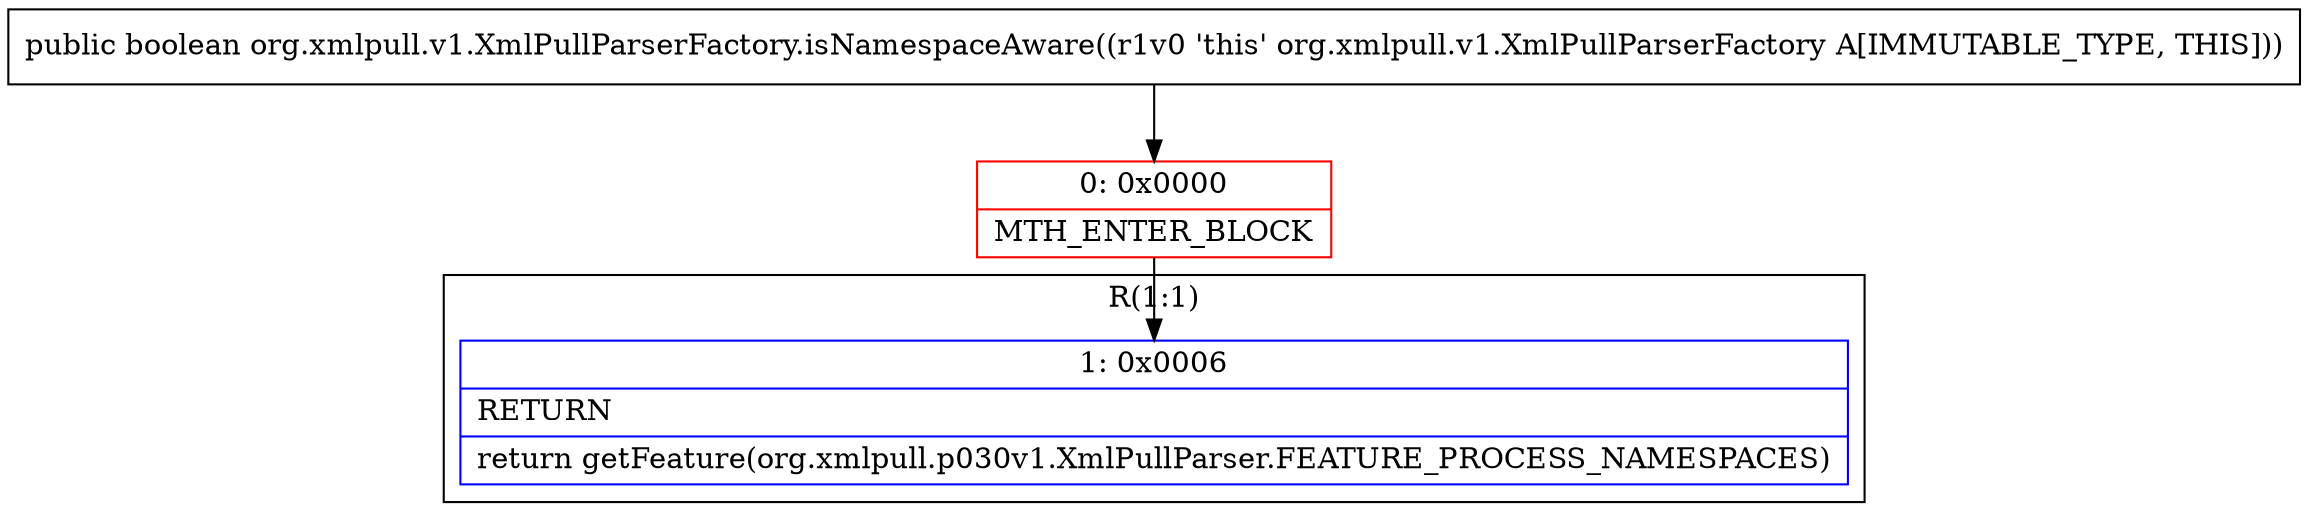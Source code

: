 digraph "CFG fororg.xmlpull.v1.XmlPullParserFactory.isNamespaceAware()Z" {
subgraph cluster_Region_1918554693 {
label = "R(1:1)";
node [shape=record,color=blue];
Node_1 [shape=record,label="{1\:\ 0x0006|RETURN\l|return getFeature(org.xmlpull.p030v1.XmlPullParser.FEATURE_PROCESS_NAMESPACES)\l}"];
}
Node_0 [shape=record,color=red,label="{0\:\ 0x0000|MTH_ENTER_BLOCK\l}"];
MethodNode[shape=record,label="{public boolean org.xmlpull.v1.XmlPullParserFactory.isNamespaceAware((r1v0 'this' org.xmlpull.v1.XmlPullParserFactory A[IMMUTABLE_TYPE, THIS])) }"];
MethodNode -> Node_0;
Node_0 -> Node_1;
}


